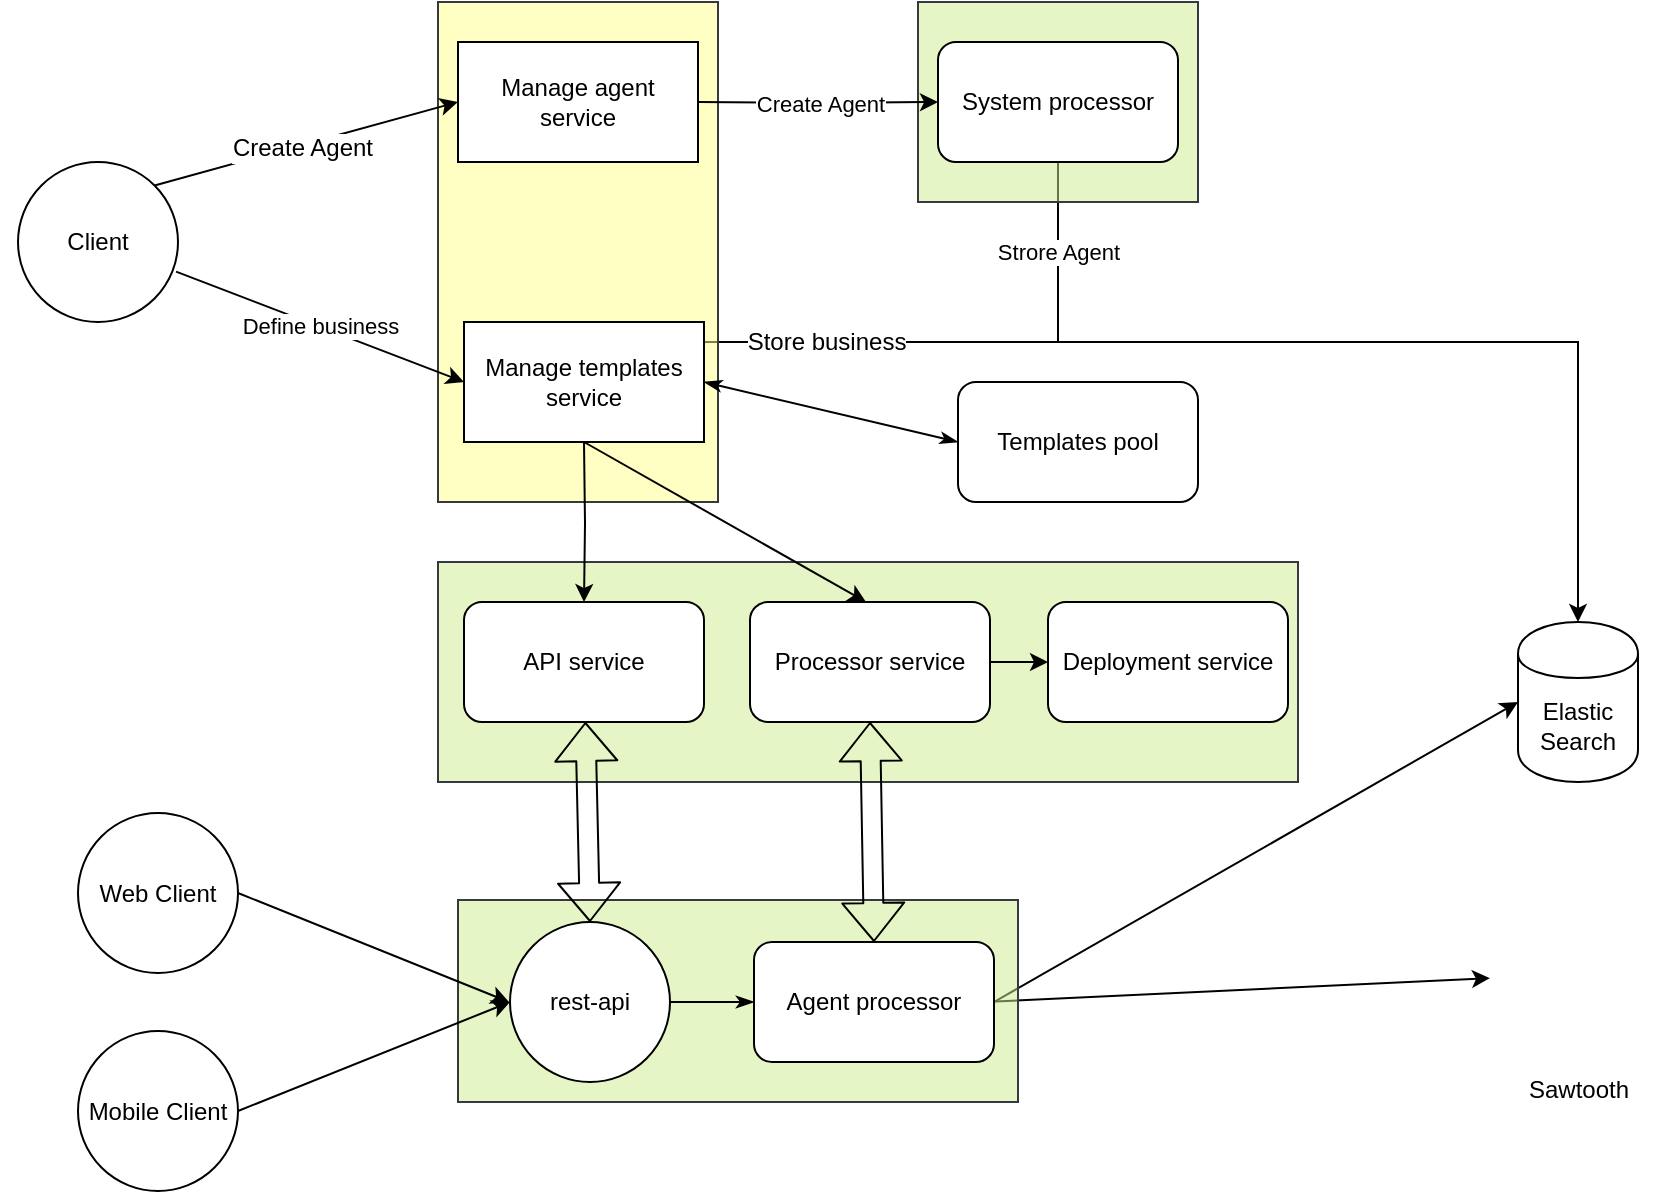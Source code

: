 <mxfile version="11.1.2" type="github"><diagram id="XHdyuDNExScBj7MT3BD6" name="Main"><mxGraphModel dx="1115" dy="1787" grid="1" gridSize="10" guides="1" tooltips="1" connect="1" arrows="1" fold="1" page="1" pageScale="1" pageWidth="827" pageHeight="1169" math="0" shadow="0"><root><mxCell id="0"/><mxCell id="1" parent="0"/><mxCell id="imtYc9kdGPOdpp4SOrnu-7" style="edgeStyle=orthogonalEdgeStyle;rounded=0;orthogonalLoop=1;jettySize=auto;html=1;exitX=1;exitY=0.5;exitDx=0;exitDy=0;entryX=0.5;entryY=0;entryDx=0;entryDy=0;" parent="1" source="qpAyJkOBP4KA1tzYDBQX-15" target="imtYc9kdGPOdpp4SOrnu-30" edge="1"><mxGeometry relative="1" as="geometry"><mxPoint x="620" y="180" as="targetPoint"/><mxPoint x="440" y="180" as="sourcePoint"/><Array as="points"><mxPoint x="473" y="160"/><mxPoint x="910" y="160"/></Array></mxGeometry></mxCell><mxCell id="imtYc9kdGPOdpp4SOrnu-22" value="Strore Agent" style="edgeStyle=none;rounded=0;orthogonalLoop=1;jettySize=auto;html=1;exitX=0.5;exitY=1;exitDx=0;exitDy=0;endArrow=none;endFill=0;" parent="1" source="qpAyJkOBP4KA1tzYDBQX-18" edge="1"><mxGeometry relative="1" as="geometry"><mxPoint x="650" y="160" as="targetPoint"/><mxPoint x="620" y="70" as="sourcePoint"/></mxGeometry></mxCell><mxCell id="imtYc9kdGPOdpp4SOrnu-31" style="edgeStyle=none;rounded=0;orthogonalLoop=1;jettySize=auto;html=1;exitX=1;exitY=0.5;exitDx=0;exitDy=0;entryX=0;entryY=0.5;entryDx=0;entryDy=0;" parent="1" target="imtYc9kdGPOdpp4SOrnu-30" edge="1"><mxGeometry relative="1" as="geometry"><mxPoint x="618" y="490" as="sourcePoint"/></mxGeometry></mxCell><mxCell id="imtYc9kdGPOdpp4SOrnu-33" style="edgeStyle=none;rounded=0;orthogonalLoop=1;jettySize=auto;html=1;" parent="1" target="imtYc9kdGPOdpp4SOrnu-32" edge="1"><mxGeometry relative="1" as="geometry"><mxPoint x="613" y="490" as="sourcePoint"/></mxGeometry></mxCell><mxCell id="imtYc9kdGPOdpp4SOrnu-30" value="Elastic Search" style="shape=cylinder;whiteSpace=wrap;html=1;boundedLbl=1;backgroundOutline=1;" parent="1" vertex="1"><mxGeometry x="880" y="300" width="60" height="80" as="geometry"/></mxCell><mxCell id="imtYc9kdGPOdpp4SOrnu-32" value="Sawtooth" style="shape=image;html=1;verticalAlign=top;verticalLabelPosition=bottom;labelBackgroundColor=#ffffff;imageAspect=0;aspect=fixed;image=https://cdn1.iconfinder.com/data/icons/cryptocurrency-blockchain-fintech-free/32/Cryptocurrency_blockchain_data-37-128.png" parent="1" vertex="1"><mxGeometry x="866" y="432" width="88" height="88" as="geometry"/></mxCell><mxCell id="qpAyJkOBP4KA1tzYDBQX-3" style="edgeStyle=orthogonalEdgeStyle;rounded=0;orthogonalLoop=1;jettySize=auto;html=1;entryX=0;entryY=0.5;entryDx=0;entryDy=0;" parent="1" edge="1"><mxGeometry relative="1" as="geometry"><mxPoint x="498" y="490" as="targetPoint"/></mxGeometry></mxCell><mxCell id="qpAyJkOBP4KA1tzYDBQX-7" value="" style="rounded=1;whiteSpace=wrap;html=1;labelBackgroundColor=#FFFFFF;arcSize=0;fillOpacity=50;fillColor=#ffff88;strokeColor=#36393d;" parent="1" vertex="1"><mxGeometry x="340" y="-10" width="140" height="250" as="geometry"/></mxCell><mxCell id="qpAyJkOBP4KA1tzYDBQX-9" value="Manage agent service" style="rounded=0;whiteSpace=wrap;html=1;labelBackgroundColor=#FFFFFF;fillColor=#FFFFFF;gradientColor=none;" parent="1" vertex="1"><mxGeometry x="350" y="10" width="120" height="60" as="geometry"/></mxCell><mxCell id="qpAyJkOBP4KA1tzYDBQX-13" style="rounded=0;orthogonalLoop=1;jettySize=auto;html=1;exitX=1;exitY=0;exitDx=0;exitDy=0;entryX=0;entryY=0.5;entryDx=0;entryDy=0;" parent="1" source="qpAyJkOBP4KA1tzYDBQX-14" target="qpAyJkOBP4KA1tzYDBQX-9" edge="1"><mxGeometry relative="1" as="geometry"><mxPoint x="210.235" y="40.059" as="sourcePoint"/></mxGeometry></mxCell><mxCell id="zeXjp3H5pq9JCfG0EXhN-3" value="Create Agent" style="text;html=1;resizable=0;points=[];align=center;verticalAlign=middle;labelBackgroundColor=#ffffff;" parent="qpAyJkOBP4KA1tzYDBQX-13" vertex="1" connectable="0"><mxGeometry x="-0.043" y="-1" relative="1" as="geometry"><mxPoint as="offset"/></mxGeometry></mxCell><mxCell id="qpAyJkOBP4KA1tzYDBQX-14" value="Client" style="ellipse;whiteSpace=wrap;html=1;aspect=fixed;labelBackgroundColor=#ffffff;" parent="1" vertex="1"><mxGeometry x="130" y="70" width="80" height="80" as="geometry"/></mxCell><mxCell id="YF3DeCxXkk5mlURMn8Yc-5" style="rounded=0;orthogonalLoop=1;jettySize=auto;html=1;exitX=1;exitY=0.5;exitDx=0;exitDy=0;entryX=0;entryY=0.5;entryDx=0;entryDy=0;endArrow=classicThin;endFill=1;startArrow=classicThin;startFill=1;" edge="1" parent="1" source="qpAyJkOBP4KA1tzYDBQX-15" target="YF3DeCxXkk5mlURMn8Yc-1"><mxGeometry relative="1" as="geometry"/></mxCell><mxCell id="qpAyJkOBP4KA1tzYDBQX-15" value="Manage templates service" style="rounded=0;whiteSpace=wrap;html=1;" parent="1" vertex="1"><mxGeometry x="353" y="150" width="120" height="60" as="geometry"/></mxCell><mxCell id="qpAyJkOBP4KA1tzYDBQX-16" value="Store business" style="text;html=1;resizable=0;points=[];align=center;verticalAlign=middle;labelBackgroundColor=#ffffff;" parent="1" vertex="1" connectable="0"><mxGeometry x="531.5" y="180" as="geometry"><mxPoint x="2" y="-20" as="offset"/></mxGeometry></mxCell><mxCell id="qpAyJkOBP4KA1tzYDBQX-17" value="" style="rounded=1;whiteSpace=wrap;html=1;labelBackgroundColor=#FFFFFF;arcSize=0;fillOpacity=50;fillColor=#cdeb8b;strokeColor=#36393d;" parent="1" vertex="1"><mxGeometry x="580" y="-10" width="140" height="100" as="geometry"/></mxCell><mxCell id="qpAyJkOBP4KA1tzYDBQX-18" value="System processor" style="rounded=1;whiteSpace=wrap;html=1;" parent="1" vertex="1"><mxGeometry x="590" y="10" width="120" height="60" as="geometry"/></mxCell><mxCell id="qpAyJkOBP4KA1tzYDBQX-22" value="" style="rounded=1;whiteSpace=wrap;html=1;labelBackgroundColor=#FFFFFF;arcSize=0;fillOpacity=50;fillColor=#cdeb8b;strokeColor=#36393d;" parent="1" vertex="1"><mxGeometry x="340" y="270" width="430" height="110" as="geometry"/></mxCell><mxCell id="zeXjp3H5pq9JCfG0EXhN-9" style="edgeStyle=none;rounded=0;orthogonalLoop=1;jettySize=auto;html=1;exitX=1;exitY=0.5;exitDx=0;exitDy=0;entryX=0;entryY=0.5;entryDx=0;entryDy=0;" parent="1" source="qpAyJkOBP4KA1tzYDBQX-23" target="qpAyJkOBP4KA1tzYDBQX-24" edge="1"><mxGeometry relative="1" as="geometry"/></mxCell><mxCell id="qpAyJkOBP4KA1tzYDBQX-23" value="Processor service" style="rounded=1;whiteSpace=wrap;html=1;" parent="1" vertex="1"><mxGeometry x="496" y="290" width="120" height="60" as="geometry"/></mxCell><mxCell id="qpAyJkOBP4KA1tzYDBQX-24" value="Deployment service" style="rounded=1;whiteSpace=wrap;html=1;" parent="1" vertex="1"><mxGeometry x="645" y="290" width="120" height="60" as="geometry"/></mxCell><mxCell id="qpAyJkOBP4KA1tzYDBQX-27" value="" style="edgeStyle=orthogonalEdgeStyle;rounded=0;orthogonalLoop=1;jettySize=auto;html=1;exitX=0.5;exitY=1;exitDx=0;exitDy=0;entryX=0.5;entryY=0;entryDx=0;entryDy=0;" parent="1" target="qpAyJkOBP4KA1tzYDBQX-30" edge="1"><mxGeometry x="0.333" relative="1" as="geometry"><mxPoint x="413" y="210" as="sourcePoint"/><mxPoint x="413" y="285" as="targetPoint"/><mxPoint as="offset"/></mxGeometry></mxCell><mxCell id="qpAyJkOBP4KA1tzYDBQX-30" value="API service" style="rounded=1;whiteSpace=wrap;html=1;" parent="1" vertex="1"><mxGeometry x="353" y="290" width="120" height="60" as="geometry"/></mxCell><mxCell id="zeXjp3H5pq9JCfG0EXhN-1" value="Create Agent" style="edgeStyle=orthogonalEdgeStyle;rounded=0;orthogonalLoop=1;jettySize=auto;html=1;exitX=1;exitY=0.5;exitDx=0;exitDy=0;entryX=0;entryY=0.5;entryDx=0;entryDy=0;" parent="1" target="qpAyJkOBP4KA1tzYDBQX-18" edge="1"><mxGeometry relative="1" as="geometry"><mxPoint x="470" y="40" as="sourcePoint"/><mxPoint x="560" y="40" as="targetPoint"/></mxGeometry></mxCell><mxCell id="zeXjp3H5pq9JCfG0EXhN-2" value="Define business" style="rounded=0;orthogonalLoop=1;jettySize=auto;html=1;exitX=0.988;exitY=0.685;exitDx=0;exitDy=0;entryX=0;entryY=0.5;entryDx=0;entryDy=0;exitPerimeter=0;" parent="1" edge="1" source="qpAyJkOBP4KA1tzYDBQX-14"><mxGeometry relative="1" as="geometry"><mxPoint x="210" y="180" as="sourcePoint"/><mxPoint x="353" y="180" as="targetPoint"/></mxGeometry></mxCell><mxCell id="zeXjp3H5pq9JCfG0EXhN-4" style="rounded=0;orthogonalLoop=1;jettySize=auto;html=1;exitX=0.5;exitY=1;exitDx=0;exitDy=0;" parent="1" edge="1"><mxGeometry relative="1" as="geometry"><mxPoint x="413" y="210" as="sourcePoint"/><mxPoint x="554" y="290" as="targetPoint"/></mxGeometry></mxCell><mxCell id="zeXjp3H5pq9JCfG0EXhN-5" style="edgeStyle=none;rounded=0;orthogonalLoop=1;jettySize=auto;html=1;entryX=1;entryY=0.5;entryDx=0;entryDy=0;" parent="1" source="qpAyJkOBP4KA1tzYDBQX-22" target="qpAyJkOBP4KA1tzYDBQX-22" edge="1"><mxGeometry relative="1" as="geometry"/></mxCell><mxCell id="zeXjp3H5pq9JCfG0EXhN-7" style="edgeStyle=none;rounded=0;orthogonalLoop=1;jettySize=auto;html=1;exitX=1;exitY=0.5;exitDx=0;exitDy=0;" parent="1" source="qpAyJkOBP4KA1tzYDBQX-22" target="qpAyJkOBP4KA1tzYDBQX-22" edge="1"><mxGeometry relative="1" as="geometry"/></mxCell><mxCell id="-075DFi428fsDJnJRE5w-2" value="Web Client&lt;br&gt;" style="ellipse;whiteSpace=wrap;html=1;" parent="1" vertex="1"><mxGeometry x="160" y="395.5" width="80" height="80" as="geometry"/></mxCell><mxCell id="-075DFi428fsDJnJRE5w-4" value="" style="rounded=1;whiteSpace=wrap;html=1;labelBackgroundColor=#FFFFFF;arcSize=0;fillOpacity=50;fillColor=#cdeb8b;strokeColor=#36393d;" parent="1" vertex="1"><mxGeometry x="350" y="439" width="280" height="101" as="geometry"/></mxCell><mxCell id="-075DFi428fsDJnJRE5w-5" value="Agent processor" style="rounded=1;whiteSpace=wrap;html=1;" parent="1" vertex="1"><mxGeometry x="498" y="460" width="120" height="60" as="geometry"/></mxCell><mxCell id="YF3DeCxXkk5mlURMn8Yc-4" style="edgeStyle=orthogonalEdgeStyle;rounded=0;orthogonalLoop=1;jettySize=auto;html=1;exitX=1;exitY=0.5;exitDx=0;exitDy=0;entryX=0;entryY=0.5;entryDx=0;entryDy=0;endArrow=classicThin;endFill=1;" edge="1" parent="1" source="-075DFi428fsDJnJRE5w-6" target="-075DFi428fsDJnJRE5w-5"><mxGeometry relative="1" as="geometry"/></mxCell><mxCell id="-075DFi428fsDJnJRE5w-6" value="rest-api" style="ellipse;whiteSpace=wrap;html=1;aspect=fixed;" parent="1" vertex="1"><mxGeometry x="376" y="450" width="80" height="80" as="geometry"/></mxCell><mxCell id="baiHrJ_lbJ4xWHFFEQd4-1" value="" style="shape=flexArrow;endArrow=classic;startArrow=classic;html=1;entryX=0.5;entryY=1;entryDx=0;entryDy=0;exitX=0.5;exitY=0;exitDx=0;exitDy=0;" parent="1" source="-075DFi428fsDJnJRE5w-5" target="qpAyJkOBP4KA1tzYDBQX-23" edge="1"><mxGeometry width="50" height="50" relative="1" as="geometry"><mxPoint x="568" y="470" as="sourcePoint"/><mxPoint x="566" y="360" as="targetPoint"/></mxGeometry></mxCell><mxCell id="baiHrJ_lbJ4xWHFFEQd4-2" value="" style="shape=flexArrow;endArrow=classic;startArrow=classic;html=1;exitX=0.5;exitY=0;exitDx=0;exitDy=0;" parent="1" edge="1"><mxGeometry width="50" height="50" relative="1" as="geometry"><mxPoint x="416" y="450" as="sourcePoint"/><mxPoint x="413.692" y="350" as="targetPoint"/></mxGeometry></mxCell><mxCell id="9qMSKDRfZUwTusFsnfnh-4" style="rounded=0;orthogonalLoop=1;jettySize=auto;html=1;exitX=1;exitY=0.5;exitDx=0;exitDy=0;entryX=0;entryY=0.5;entryDx=0;entryDy=0;" parent="1" source="9qMSKDRfZUwTusFsnfnh-2" target="-075DFi428fsDJnJRE5w-6" edge="1"><mxGeometry relative="1" as="geometry"/></mxCell><mxCell id="9qMSKDRfZUwTusFsnfnh-2" value="Mobile Client&lt;br&gt;" style="ellipse;whiteSpace=wrap;html=1;" parent="1" vertex="1"><mxGeometry x="160" y="504.5" width="80" height="80" as="geometry"/></mxCell><mxCell id="Vk_LxxYA9eidXXYoGKFf-1" style="rounded=0;orthogonalLoop=1;jettySize=auto;html=1;exitX=1;exitY=0.5;exitDx=0;exitDy=0;entryX=0;entryY=0.5;entryDx=0;entryDy=0;" parent="1" edge="1" source="-075DFi428fsDJnJRE5w-2"><mxGeometry relative="1" as="geometry"><mxPoint x="238.5" y="490" as="sourcePoint"/><mxPoint x="375.5" y="490" as="targetPoint"/></mxGeometry></mxCell><mxCell id="YF3DeCxXkk5mlURMn8Yc-1" value="Templates pool" style="rounded=1;whiteSpace=wrap;html=1;" vertex="1" parent="1"><mxGeometry x="600" y="180" width="120" height="60" as="geometry"/></mxCell><mxCell id="YF3DeCxXkk5mlURMn8Yc-6" style="edgeStyle=none;rounded=0;orthogonalLoop=1;jettySize=auto;html=1;exitX=0;exitY=0.5;exitDx=0;exitDy=0;startArrow=classicThin;startFill=1;endArrow=classicThin;endFill=1;" edge="1" parent="1"><mxGeometry relative="1" as="geometry"><mxPoint x="130.0" y="40" as="sourcePoint"/><mxPoint x="130.0" y="40" as="targetPoint"/></mxGeometry></mxCell></root></mxGraphModel></diagram><diagram id="qXOpEiDyBpvbiSWbO1P-" name="Flow ex"><mxGraphModel dx="918" dy="546" grid="1" gridSize="10" guides="1" tooltips="1" connect="1" arrows="1" fold="1" page="1" pageScale="1" pageWidth="827" pageHeight="1169" math="0" shadow="0"><root><mxCell id="LFgnceClj7s4hBZiu3TX-0"/><mxCell id="LFgnceClj7s4hBZiu3TX-1" parent="LFgnceClj7s4hBZiu3TX-0"/><mxCell id="y6J4co9WdXM38sB7DjJ0-0" value="" style="rounded=1;whiteSpace=wrap;html=1;" vertex="1" parent="LFgnceClj7s4hBZiu3TX-1"><mxGeometry x="90" y="130" width="320" height="240" as="geometry"/></mxCell><mxCell id="y6J4co9WdXM38sB7DjJ0-1" value="Rest-api" style="text;html=1;resizable=0;points=[];autosize=1;align=left;verticalAlign=top;spacingTop=-4;" vertex="1" parent="LFgnceClj7s4hBZiu3TX-1"><mxGeometry x="220" y="88" width="60" height="20" as="geometry"/></mxCell><mxCell id="y6J4co9WdXM38sB7DjJ0-2" style="edgeStyle=orthogonalEdgeStyle;rounded=0;orthogonalLoop=1;jettySize=auto;html=1;exitX=1;exitY=0.5;exitDx=0;exitDy=0;entryX=0;entryY=0.5;entryDx=0;entryDy=0;" edge="1" parent="LFgnceClj7s4hBZiu3TX-1" source="y6J4co9WdXM38sB7DjJ0-3" target="y6J4co9WdXM38sB7DjJ0-4"><mxGeometry relative="1" as="geometry"/></mxCell><mxCell id="y6J4co9WdXM38sB7DjJ0-3" value="Main" style="whiteSpace=wrap;html=1;aspect=fixed;" vertex="1" parent="LFgnceClj7s4hBZiu3TX-1"><mxGeometry x="120" y="160" width="80" height="80" as="geometry"/></mxCell><mxCell id="y6J4co9WdXM38sB7DjJ0-4" value="route_handler" style="whiteSpace=wrap;html=1;aspect=fixed;" vertex="1" parent="LFgnceClj7s4hBZiu3TX-1"><mxGeometry x="250" y="160" width="80" height="80" as="geometry"/></mxCell></root></mxGraphModel></diagram></mxfile>